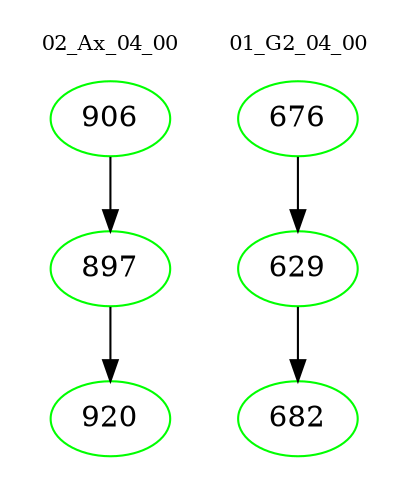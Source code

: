 digraph{
subgraph cluster_0 {
color = white
label = "02_Ax_04_00";
fontsize=10;
T0_906 [label="906", color="green"]
T0_906 -> T0_897 [color="black"]
T0_897 [label="897", color="green"]
T0_897 -> T0_920 [color="black"]
T0_920 [label="920", color="green"]
}
subgraph cluster_1 {
color = white
label = "01_G2_04_00";
fontsize=10;
T1_676 [label="676", color="green"]
T1_676 -> T1_629 [color="black"]
T1_629 [label="629", color="green"]
T1_629 -> T1_682 [color="black"]
T1_682 [label="682", color="green"]
}
}
